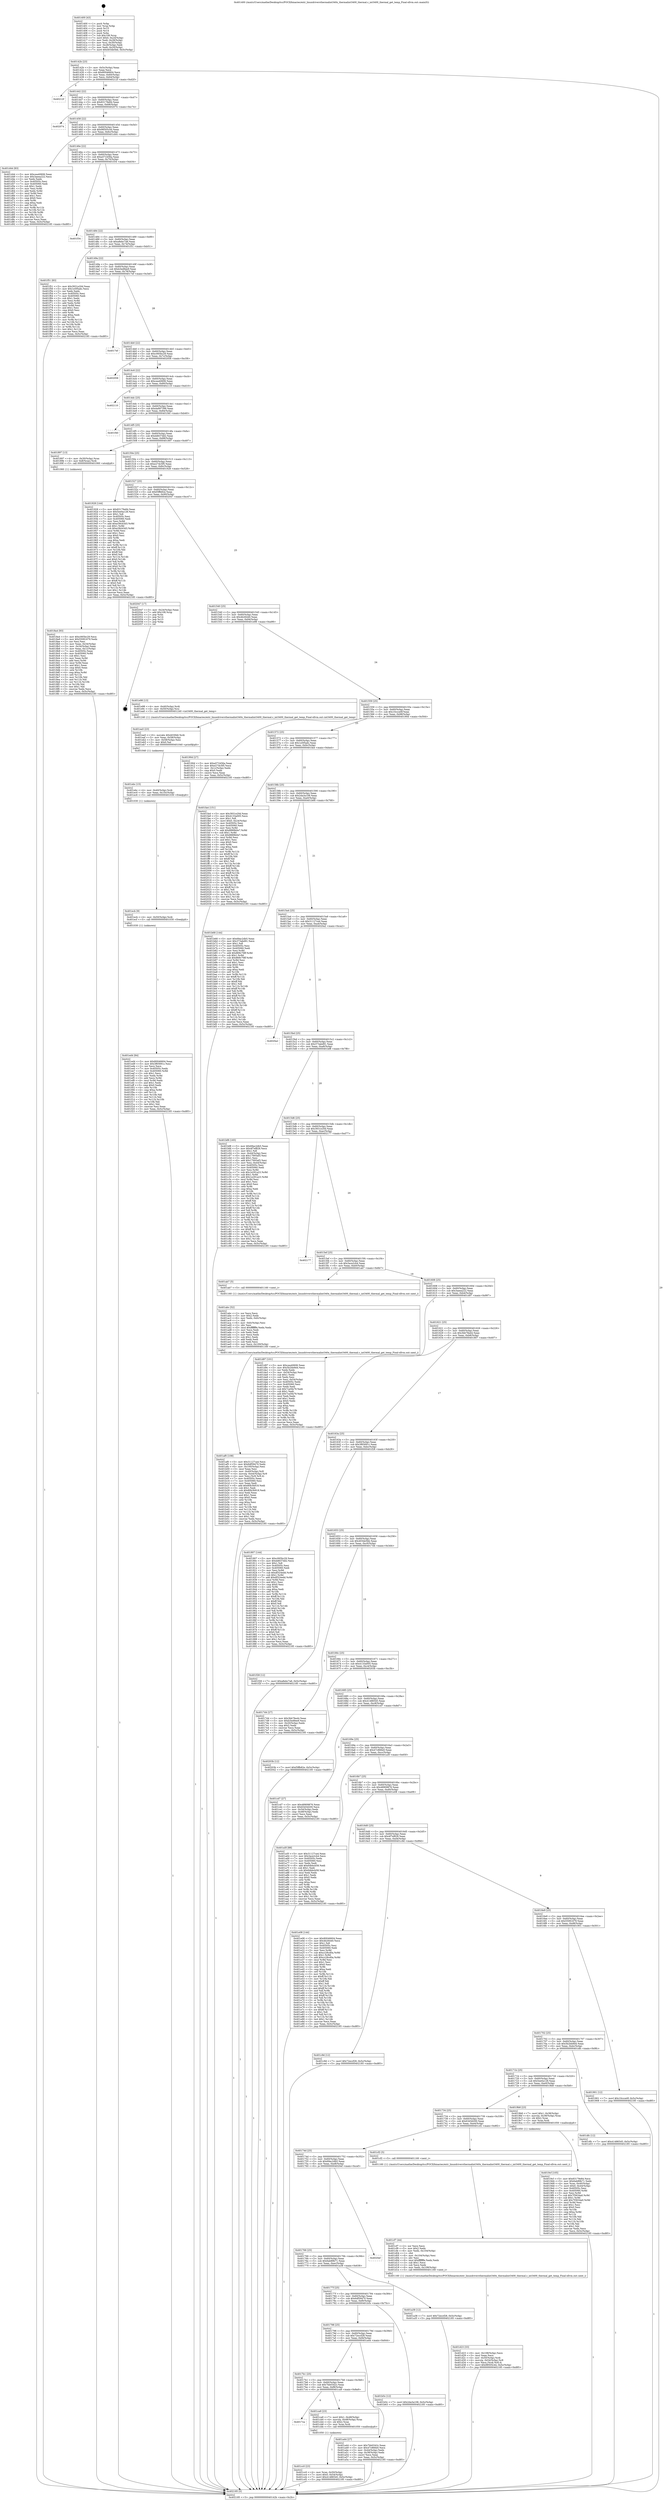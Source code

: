 digraph "0x401400" {
  label = "0x401400 (/mnt/c/Users/mathe/Desktop/tcc/POCII/binaries/extr_linuxdriversthermalint340x_thermalint3400_thermal.c_int3400_thermal_get_temp_Final-ollvm.out::main(0))"
  labelloc = "t"
  node[shape=record]

  Entry [label="",width=0.3,height=0.3,shape=circle,fillcolor=black,style=filled]
  "0x40142b" [label="{
     0x40142b [23]\l
     | [instrs]\l
     &nbsp;&nbsp;0x40142b \<+3\>: mov -0x5c(%rbp),%eax\l
     &nbsp;&nbsp;0x40142e \<+2\>: mov %eax,%ecx\l
     &nbsp;&nbsp;0x401430 \<+6\>: sub $0x80046604,%ecx\l
     &nbsp;&nbsp;0x401436 \<+3\>: mov %eax,-0x60(%rbp)\l
     &nbsp;&nbsp;0x401439 \<+3\>: mov %ecx,-0x64(%rbp)\l
     &nbsp;&nbsp;0x40143c \<+6\>: je 000000000040212f \<main+0xd2f\>\l
  }"]
  "0x40212f" [label="{
     0x40212f\l
  }", style=dashed]
  "0x401442" [label="{
     0x401442 [22]\l
     | [instrs]\l
     &nbsp;&nbsp;0x401442 \<+5\>: jmp 0000000000401447 \<main+0x47\>\l
     &nbsp;&nbsp;0x401447 \<+3\>: mov -0x60(%rbp),%eax\l
     &nbsp;&nbsp;0x40144a \<+5\>: sub $0x83179e84,%eax\l
     &nbsp;&nbsp;0x40144f \<+3\>: mov %eax,-0x68(%rbp)\l
     &nbsp;&nbsp;0x401452 \<+6\>: je 0000000000402074 \<main+0xc74\>\l
  }"]
  Exit [label="",width=0.3,height=0.3,shape=circle,fillcolor=black,style=filled,peripheries=2]
  "0x402074" [label="{
     0x402074\l
  }", style=dashed]
  "0x401458" [label="{
     0x401458 [22]\l
     | [instrs]\l
     &nbsp;&nbsp;0x401458 \<+5\>: jmp 000000000040145d \<main+0x5d\>\l
     &nbsp;&nbsp;0x40145d \<+3\>: mov -0x60(%rbp),%eax\l
     &nbsp;&nbsp;0x401460 \<+5\>: sub $0x98505c44,%eax\l
     &nbsp;&nbsp;0x401465 \<+3\>: mov %eax,-0x6c(%rbp)\l
     &nbsp;&nbsp;0x401468 \<+6\>: je 0000000000401d44 \<main+0x944\>\l
  }"]
  "0x401ed4" [label="{
     0x401ed4 [84]\l
     | [instrs]\l
     &nbsp;&nbsp;0x401ed4 \<+5\>: mov $0x80046604,%eax\l
     &nbsp;&nbsp;0x401ed9 \<+5\>: mov $0x3f65691c,%esi\l
     &nbsp;&nbsp;0x401ede \<+2\>: xor %ecx,%ecx\l
     &nbsp;&nbsp;0x401ee0 \<+7\>: mov 0x40505c,%edx\l
     &nbsp;&nbsp;0x401ee7 \<+8\>: mov 0x405060,%r8d\l
     &nbsp;&nbsp;0x401eef \<+3\>: sub $0x1,%ecx\l
     &nbsp;&nbsp;0x401ef2 \<+3\>: mov %edx,%r9d\l
     &nbsp;&nbsp;0x401ef5 \<+3\>: add %ecx,%r9d\l
     &nbsp;&nbsp;0x401ef8 \<+4\>: imul %r9d,%edx\l
     &nbsp;&nbsp;0x401efc \<+3\>: and $0x1,%edx\l
     &nbsp;&nbsp;0x401eff \<+3\>: cmp $0x0,%edx\l
     &nbsp;&nbsp;0x401f02 \<+4\>: sete %r10b\l
     &nbsp;&nbsp;0x401f06 \<+4\>: cmp $0xa,%r8d\l
     &nbsp;&nbsp;0x401f0a \<+4\>: setl %r11b\l
     &nbsp;&nbsp;0x401f0e \<+3\>: mov %r10b,%bl\l
     &nbsp;&nbsp;0x401f11 \<+3\>: and %r11b,%bl\l
     &nbsp;&nbsp;0x401f14 \<+3\>: xor %r11b,%r10b\l
     &nbsp;&nbsp;0x401f17 \<+3\>: or %r10b,%bl\l
     &nbsp;&nbsp;0x401f1a \<+3\>: test $0x1,%bl\l
     &nbsp;&nbsp;0x401f1d \<+3\>: cmovne %esi,%eax\l
     &nbsp;&nbsp;0x401f20 \<+3\>: mov %eax,-0x5c(%rbp)\l
     &nbsp;&nbsp;0x401f23 \<+5\>: jmp 0000000000402185 \<main+0xd85\>\l
  }"]
  "0x401d44" [label="{
     0x401d44 [83]\l
     | [instrs]\l
     &nbsp;&nbsp;0x401d44 \<+5\>: mov $0xcea40606,%eax\l
     &nbsp;&nbsp;0x401d49 \<+5\>: mov $0x3aeea222,%ecx\l
     &nbsp;&nbsp;0x401d4e \<+2\>: xor %edx,%edx\l
     &nbsp;&nbsp;0x401d50 \<+7\>: mov 0x40505c,%esi\l
     &nbsp;&nbsp;0x401d57 \<+7\>: mov 0x405060,%edi\l
     &nbsp;&nbsp;0x401d5e \<+3\>: sub $0x1,%edx\l
     &nbsp;&nbsp;0x401d61 \<+3\>: mov %esi,%r8d\l
     &nbsp;&nbsp;0x401d64 \<+3\>: add %edx,%r8d\l
     &nbsp;&nbsp;0x401d67 \<+4\>: imul %r8d,%esi\l
     &nbsp;&nbsp;0x401d6b \<+3\>: and $0x1,%esi\l
     &nbsp;&nbsp;0x401d6e \<+3\>: cmp $0x0,%esi\l
     &nbsp;&nbsp;0x401d71 \<+4\>: sete %r9b\l
     &nbsp;&nbsp;0x401d75 \<+3\>: cmp $0xa,%edi\l
     &nbsp;&nbsp;0x401d78 \<+4\>: setl %r10b\l
     &nbsp;&nbsp;0x401d7c \<+3\>: mov %r9b,%r11b\l
     &nbsp;&nbsp;0x401d7f \<+3\>: and %r10b,%r11b\l
     &nbsp;&nbsp;0x401d82 \<+3\>: xor %r10b,%r9b\l
     &nbsp;&nbsp;0x401d85 \<+3\>: or %r9b,%r11b\l
     &nbsp;&nbsp;0x401d88 \<+4\>: test $0x1,%r11b\l
     &nbsp;&nbsp;0x401d8c \<+3\>: cmovne %ecx,%eax\l
     &nbsp;&nbsp;0x401d8f \<+3\>: mov %eax,-0x5c(%rbp)\l
     &nbsp;&nbsp;0x401d92 \<+5\>: jmp 0000000000402185 \<main+0xd85\>\l
  }"]
  "0x40146e" [label="{
     0x40146e [22]\l
     | [instrs]\l
     &nbsp;&nbsp;0x40146e \<+5\>: jmp 0000000000401473 \<main+0x73\>\l
     &nbsp;&nbsp;0x401473 \<+3\>: mov -0x60(%rbp),%eax\l
     &nbsp;&nbsp;0x401476 \<+5\>: sub $0xa572456a,%eax\l
     &nbsp;&nbsp;0x40147b \<+3\>: mov %eax,-0x70(%rbp)\l
     &nbsp;&nbsp;0x40147e \<+6\>: je 0000000000401f34 \<main+0xb34\>\l
  }"]
  "0x401ecb" [label="{
     0x401ecb [9]\l
     | [instrs]\l
     &nbsp;&nbsp;0x401ecb \<+4\>: mov -0x50(%rbp),%rdi\l
     &nbsp;&nbsp;0x401ecf \<+5\>: call 0000000000401030 \<free@plt\>\l
     | [calls]\l
     &nbsp;&nbsp;0x401030 \{1\} (unknown)\l
  }"]
  "0x401f34" [label="{
     0x401f34\l
  }", style=dashed]
  "0x401484" [label="{
     0x401484 [22]\l
     | [instrs]\l
     &nbsp;&nbsp;0x401484 \<+5\>: jmp 0000000000401489 \<main+0x89\>\l
     &nbsp;&nbsp;0x401489 \<+3\>: mov -0x60(%rbp),%eax\l
     &nbsp;&nbsp;0x40148c \<+5\>: sub $0xa8ebc7a6,%eax\l
     &nbsp;&nbsp;0x401491 \<+3\>: mov %eax,-0x74(%rbp)\l
     &nbsp;&nbsp;0x401494 \<+6\>: je 0000000000401f51 \<main+0xb51\>\l
  }"]
  "0x401ebc" [label="{
     0x401ebc [15]\l
     | [instrs]\l
     &nbsp;&nbsp;0x401ebc \<+4\>: mov -0x40(%rbp),%rdi\l
     &nbsp;&nbsp;0x401ec0 \<+6\>: mov %eax,-0x10c(%rbp)\l
     &nbsp;&nbsp;0x401ec6 \<+5\>: call 0000000000401030 \<free@plt\>\l
     | [calls]\l
     &nbsp;&nbsp;0x401030 \{1\} (unknown)\l
  }"]
  "0x401f51" [label="{
     0x401f51 [83]\l
     | [instrs]\l
     &nbsp;&nbsp;0x401f51 \<+5\>: mov $0x3931e20d,%eax\l
     &nbsp;&nbsp;0x401f56 \<+5\>: mov $0x1e5f5adc,%ecx\l
     &nbsp;&nbsp;0x401f5b \<+2\>: xor %edx,%edx\l
     &nbsp;&nbsp;0x401f5d \<+7\>: mov 0x40505c,%esi\l
     &nbsp;&nbsp;0x401f64 \<+7\>: mov 0x405060,%edi\l
     &nbsp;&nbsp;0x401f6b \<+3\>: sub $0x1,%edx\l
     &nbsp;&nbsp;0x401f6e \<+3\>: mov %esi,%r8d\l
     &nbsp;&nbsp;0x401f71 \<+3\>: add %edx,%r8d\l
     &nbsp;&nbsp;0x401f74 \<+4\>: imul %r8d,%esi\l
     &nbsp;&nbsp;0x401f78 \<+3\>: and $0x1,%esi\l
     &nbsp;&nbsp;0x401f7b \<+3\>: cmp $0x0,%esi\l
     &nbsp;&nbsp;0x401f7e \<+4\>: sete %r9b\l
     &nbsp;&nbsp;0x401f82 \<+3\>: cmp $0xa,%edi\l
     &nbsp;&nbsp;0x401f85 \<+4\>: setl %r10b\l
     &nbsp;&nbsp;0x401f89 \<+3\>: mov %r9b,%r11b\l
     &nbsp;&nbsp;0x401f8c \<+3\>: and %r10b,%r11b\l
     &nbsp;&nbsp;0x401f8f \<+3\>: xor %r10b,%r9b\l
     &nbsp;&nbsp;0x401f92 \<+3\>: or %r9b,%r11b\l
     &nbsp;&nbsp;0x401f95 \<+4\>: test $0x1,%r11b\l
     &nbsp;&nbsp;0x401f99 \<+3\>: cmovne %ecx,%eax\l
     &nbsp;&nbsp;0x401f9c \<+3\>: mov %eax,-0x5c(%rbp)\l
     &nbsp;&nbsp;0x401f9f \<+5\>: jmp 0000000000402185 \<main+0xd85\>\l
  }"]
  "0x40149a" [label="{
     0x40149a [22]\l
     | [instrs]\l
     &nbsp;&nbsp;0x40149a \<+5\>: jmp 000000000040149f \<main+0x9f\>\l
     &nbsp;&nbsp;0x40149f \<+3\>: mov -0x60(%rbp),%eax\l
     &nbsp;&nbsp;0x4014a2 \<+5\>: sub $0xb3ed9ee9,%eax\l
     &nbsp;&nbsp;0x4014a7 \<+3\>: mov %eax,-0x78(%rbp)\l
     &nbsp;&nbsp;0x4014aa \<+6\>: je 00000000004017ef \<main+0x3ef\>\l
  }"]
  "0x401ea5" [label="{
     0x401ea5 [23]\l
     | [instrs]\l
     &nbsp;&nbsp;0x401ea5 \<+10\>: movabs $0x4030b6,%rdi\l
     &nbsp;&nbsp;0x401eaf \<+3\>: mov %eax,-0x58(%rbp)\l
     &nbsp;&nbsp;0x401eb2 \<+3\>: mov -0x58(%rbp),%esi\l
     &nbsp;&nbsp;0x401eb5 \<+2\>: mov $0x0,%al\l
     &nbsp;&nbsp;0x401eb7 \<+5\>: call 0000000000401040 \<printf@plt\>\l
     | [calls]\l
     &nbsp;&nbsp;0x401040 \{1\} (unknown)\l
  }"]
  "0x4017ef" [label="{
     0x4017ef\l
  }", style=dashed]
  "0x4014b0" [label="{
     0x4014b0 [22]\l
     | [instrs]\l
     &nbsp;&nbsp;0x4014b0 \<+5\>: jmp 00000000004014b5 \<main+0xb5\>\l
     &nbsp;&nbsp;0x4014b5 \<+3\>: mov -0x60(%rbp),%eax\l
     &nbsp;&nbsp;0x4014b8 \<+5\>: sub $0xc065bc29,%eax\l
     &nbsp;&nbsp;0x4014bd \<+3\>: mov %eax,-0x7c(%rbp)\l
     &nbsp;&nbsp;0x4014c0 \<+6\>: je 0000000000402058 \<main+0xc58\>\l
  }"]
  "0x401d23" [label="{
     0x401d23 [33]\l
     | [instrs]\l
     &nbsp;&nbsp;0x401d23 \<+6\>: mov -0x108(%rbp),%ecx\l
     &nbsp;&nbsp;0x401d29 \<+3\>: imul %eax,%ecx\l
     &nbsp;&nbsp;0x401d2c \<+4\>: mov -0x50(%rbp),%rdi\l
     &nbsp;&nbsp;0x401d30 \<+4\>: movslq -0x54(%rbp),%r8\l
     &nbsp;&nbsp;0x401d34 \<+4\>: mov %ecx,(%rdi,%r8,4)\l
     &nbsp;&nbsp;0x401d38 \<+7\>: movl $0x98505c44,-0x5c(%rbp)\l
     &nbsp;&nbsp;0x401d3f \<+5\>: jmp 0000000000402185 \<main+0xd85\>\l
  }"]
  "0x402058" [label="{
     0x402058\l
  }", style=dashed]
  "0x4014c6" [label="{
     0x4014c6 [22]\l
     | [instrs]\l
     &nbsp;&nbsp;0x4014c6 \<+5\>: jmp 00000000004014cb \<main+0xcb\>\l
     &nbsp;&nbsp;0x4014cb \<+3\>: mov -0x60(%rbp),%eax\l
     &nbsp;&nbsp;0x4014ce \<+5\>: sub $0xcea40606,%eax\l
     &nbsp;&nbsp;0x4014d3 \<+3\>: mov %eax,-0x80(%rbp)\l
     &nbsp;&nbsp;0x4014d6 \<+6\>: je 0000000000402110 \<main+0xd10\>\l
  }"]
  "0x401cf7" [label="{
     0x401cf7 [44]\l
     | [instrs]\l
     &nbsp;&nbsp;0x401cf7 \<+2\>: xor %ecx,%ecx\l
     &nbsp;&nbsp;0x401cf9 \<+5\>: mov $0x2,%edx\l
     &nbsp;&nbsp;0x401cfe \<+6\>: mov %edx,-0x104(%rbp)\l
     &nbsp;&nbsp;0x401d04 \<+1\>: cltd\l
     &nbsp;&nbsp;0x401d05 \<+6\>: mov -0x104(%rbp),%esi\l
     &nbsp;&nbsp;0x401d0b \<+2\>: idiv %esi\l
     &nbsp;&nbsp;0x401d0d \<+6\>: imul $0xfffffffe,%edx,%edx\l
     &nbsp;&nbsp;0x401d13 \<+3\>: sub $0x1,%ecx\l
     &nbsp;&nbsp;0x401d16 \<+2\>: sub %ecx,%edx\l
     &nbsp;&nbsp;0x401d18 \<+6\>: mov %edx,-0x108(%rbp)\l
     &nbsp;&nbsp;0x401d1e \<+5\>: call 0000000000401160 \<next_i\>\l
     | [calls]\l
     &nbsp;&nbsp;0x401160 \{1\} (/mnt/c/Users/mathe/Desktop/tcc/POCII/binaries/extr_linuxdriversthermalint340x_thermalint3400_thermal.c_int3400_thermal_get_temp_Final-ollvm.out::next_i)\l
  }"]
  "0x402110" [label="{
     0x402110\l
  }", style=dashed]
  "0x4014dc" [label="{
     0x4014dc [25]\l
     | [instrs]\l
     &nbsp;&nbsp;0x4014dc \<+5\>: jmp 00000000004014e1 \<main+0xe1\>\l
     &nbsp;&nbsp;0x4014e1 \<+3\>: mov -0x60(%rbp),%eax\l
     &nbsp;&nbsp;0x4014e4 \<+5\>: sub $0xda997396,%eax\l
     &nbsp;&nbsp;0x4014e9 \<+6\>: mov %eax,-0x84(%rbp)\l
     &nbsp;&nbsp;0x4014ef \<+6\>: je 0000000000401f40 \<main+0xb40\>\l
  }"]
  "0x401cc0" [label="{
     0x401cc0 [23]\l
     | [instrs]\l
     &nbsp;&nbsp;0x401cc0 \<+4\>: mov %rax,-0x50(%rbp)\l
     &nbsp;&nbsp;0x401cc4 \<+7\>: movl $0x0,-0x54(%rbp)\l
     &nbsp;&nbsp;0x401ccb \<+7\>: movl $0x41486545,-0x5c(%rbp)\l
     &nbsp;&nbsp;0x401cd2 \<+5\>: jmp 0000000000402185 \<main+0xd85\>\l
  }"]
  "0x401f40" [label="{
     0x401f40\l
  }", style=dashed]
  "0x4014f5" [label="{
     0x4014f5 [25]\l
     | [instrs]\l
     &nbsp;&nbsp;0x4014f5 \<+5\>: jmp 00000000004014fa \<main+0xfa\>\l
     &nbsp;&nbsp;0x4014fa \<+3\>: mov -0x60(%rbp),%eax\l
     &nbsp;&nbsp;0x4014fd \<+5\>: sub $0xdd637dd2,%eax\l
     &nbsp;&nbsp;0x401502 \<+6\>: mov %eax,-0x88(%rbp)\l
     &nbsp;&nbsp;0x401508 \<+6\>: je 0000000000401897 \<main+0x497\>\l
  }"]
  "0x4017ca" [label="{
     0x4017ca\l
  }", style=dashed]
  "0x401897" [label="{
     0x401897 [13]\l
     | [instrs]\l
     &nbsp;&nbsp;0x401897 \<+4\>: mov -0x30(%rbp),%rax\l
     &nbsp;&nbsp;0x40189b \<+4\>: mov 0x8(%rax),%rdi\l
     &nbsp;&nbsp;0x40189f \<+5\>: call 0000000000401060 \<atoi@plt\>\l
     | [calls]\l
     &nbsp;&nbsp;0x401060 \{1\} (unknown)\l
  }"]
  "0x40150e" [label="{
     0x40150e [25]\l
     | [instrs]\l
     &nbsp;&nbsp;0x40150e \<+5\>: jmp 0000000000401513 \<main+0x113\>\l
     &nbsp;&nbsp;0x401513 \<+3\>: mov -0x60(%rbp),%eax\l
     &nbsp;&nbsp;0x401516 \<+5\>: sub $0xe27dc5f5,%eax\l
     &nbsp;&nbsp;0x40151b \<+6\>: mov %eax,-0x8c(%rbp)\l
     &nbsp;&nbsp;0x401521 \<+6\>: je 0000000000401928 \<main+0x528\>\l
  }"]
  "0x401ca9" [label="{
     0x401ca9 [23]\l
     | [instrs]\l
     &nbsp;&nbsp;0x401ca9 \<+7\>: movl $0x1,-0x48(%rbp)\l
     &nbsp;&nbsp;0x401cb0 \<+4\>: movslq -0x48(%rbp),%rax\l
     &nbsp;&nbsp;0x401cb4 \<+4\>: shl $0x2,%rax\l
     &nbsp;&nbsp;0x401cb8 \<+3\>: mov %rax,%rdi\l
     &nbsp;&nbsp;0x401cbb \<+5\>: call 0000000000401050 \<malloc@plt\>\l
     | [calls]\l
     &nbsp;&nbsp;0x401050 \{1\} (unknown)\l
  }"]
  "0x401928" [label="{
     0x401928 [144]\l
     | [instrs]\l
     &nbsp;&nbsp;0x401928 \<+5\>: mov $0x83179e84,%eax\l
     &nbsp;&nbsp;0x40192d \<+5\>: mov $0x5ee0a128,%ecx\l
     &nbsp;&nbsp;0x401932 \<+2\>: mov $0x1,%dl\l
     &nbsp;&nbsp;0x401934 \<+7\>: mov 0x40505c,%esi\l
     &nbsp;&nbsp;0x40193b \<+7\>: mov 0x405060,%edi\l
     &nbsp;&nbsp;0x401942 \<+3\>: mov %esi,%r8d\l
     &nbsp;&nbsp;0x401945 \<+7\>: add $0xe38cb3d3,%r8d\l
     &nbsp;&nbsp;0x40194c \<+4\>: sub $0x1,%r8d\l
     &nbsp;&nbsp;0x401950 \<+7\>: sub $0xe38cb3d3,%r8d\l
     &nbsp;&nbsp;0x401957 \<+4\>: imul %r8d,%esi\l
     &nbsp;&nbsp;0x40195b \<+3\>: and $0x1,%esi\l
     &nbsp;&nbsp;0x40195e \<+3\>: cmp $0x0,%esi\l
     &nbsp;&nbsp;0x401961 \<+4\>: sete %r9b\l
     &nbsp;&nbsp;0x401965 \<+3\>: cmp $0xa,%edi\l
     &nbsp;&nbsp;0x401968 \<+4\>: setl %r10b\l
     &nbsp;&nbsp;0x40196c \<+3\>: mov %r9b,%r11b\l
     &nbsp;&nbsp;0x40196f \<+4\>: xor $0xff,%r11b\l
     &nbsp;&nbsp;0x401973 \<+3\>: mov %r10b,%bl\l
     &nbsp;&nbsp;0x401976 \<+3\>: xor $0xff,%bl\l
     &nbsp;&nbsp;0x401979 \<+3\>: xor $0x0,%dl\l
     &nbsp;&nbsp;0x40197c \<+3\>: mov %r11b,%r14b\l
     &nbsp;&nbsp;0x40197f \<+4\>: and $0x0,%r14b\l
     &nbsp;&nbsp;0x401983 \<+3\>: and %dl,%r9b\l
     &nbsp;&nbsp;0x401986 \<+3\>: mov %bl,%r15b\l
     &nbsp;&nbsp;0x401989 \<+4\>: and $0x0,%r15b\l
     &nbsp;&nbsp;0x40198d \<+3\>: and %dl,%r10b\l
     &nbsp;&nbsp;0x401990 \<+3\>: or %r9b,%r14b\l
     &nbsp;&nbsp;0x401993 \<+3\>: or %r10b,%r15b\l
     &nbsp;&nbsp;0x401996 \<+3\>: xor %r15b,%r14b\l
     &nbsp;&nbsp;0x401999 \<+3\>: or %bl,%r11b\l
     &nbsp;&nbsp;0x40199c \<+4\>: xor $0xff,%r11b\l
     &nbsp;&nbsp;0x4019a0 \<+3\>: or $0x0,%dl\l
     &nbsp;&nbsp;0x4019a3 \<+3\>: and %dl,%r11b\l
     &nbsp;&nbsp;0x4019a6 \<+3\>: or %r11b,%r14b\l
     &nbsp;&nbsp;0x4019a9 \<+4\>: test $0x1,%r14b\l
     &nbsp;&nbsp;0x4019ad \<+3\>: cmovne %ecx,%eax\l
     &nbsp;&nbsp;0x4019b0 \<+3\>: mov %eax,-0x5c(%rbp)\l
     &nbsp;&nbsp;0x4019b3 \<+5\>: jmp 0000000000402185 \<main+0xd85\>\l
  }"]
  "0x401527" [label="{
     0x401527 [25]\l
     | [instrs]\l
     &nbsp;&nbsp;0x401527 \<+5\>: jmp 000000000040152c \<main+0x12c\>\l
     &nbsp;&nbsp;0x40152c \<+3\>: mov -0x60(%rbp),%eax\l
     &nbsp;&nbsp;0x40152f \<+5\>: sub $0xf3ffb82e,%eax\l
     &nbsp;&nbsp;0x401534 \<+6\>: mov %eax,-0x90(%rbp)\l
     &nbsp;&nbsp;0x40153a \<+6\>: je 0000000000402047 \<main+0xc47\>\l
  }"]
  "0x401af0" [label="{
     0x401af0 [108]\l
     | [instrs]\l
     &nbsp;&nbsp;0x401af0 \<+5\>: mov $0x31127ca4,%ecx\l
     &nbsp;&nbsp;0x401af5 \<+5\>: mov $0x6df59470,%edx\l
     &nbsp;&nbsp;0x401afa \<+6\>: mov -0x100(%rbp),%esi\l
     &nbsp;&nbsp;0x401b00 \<+3\>: imul %eax,%esi\l
     &nbsp;&nbsp;0x401b03 \<+4\>: mov -0x40(%rbp),%r8\l
     &nbsp;&nbsp;0x401b07 \<+4\>: movslq -0x44(%rbp),%r9\l
     &nbsp;&nbsp;0x401b0b \<+4\>: mov %esi,(%r8,%r9,4)\l
     &nbsp;&nbsp;0x401b0f \<+7\>: mov 0x40505c,%eax\l
     &nbsp;&nbsp;0x401b16 \<+7\>: mov 0x405060,%esi\l
     &nbsp;&nbsp;0x401b1d \<+2\>: mov %eax,%edi\l
     &nbsp;&nbsp;0x401b1f \<+6\>: add $0x80b3b918,%edi\l
     &nbsp;&nbsp;0x401b25 \<+3\>: sub $0x1,%edi\l
     &nbsp;&nbsp;0x401b28 \<+6\>: sub $0x80b3b918,%edi\l
     &nbsp;&nbsp;0x401b2e \<+3\>: imul %edi,%eax\l
     &nbsp;&nbsp;0x401b31 \<+3\>: and $0x1,%eax\l
     &nbsp;&nbsp;0x401b34 \<+3\>: cmp $0x0,%eax\l
     &nbsp;&nbsp;0x401b37 \<+4\>: sete %r10b\l
     &nbsp;&nbsp;0x401b3b \<+3\>: cmp $0xa,%esi\l
     &nbsp;&nbsp;0x401b3e \<+4\>: setl %r11b\l
     &nbsp;&nbsp;0x401b42 \<+3\>: mov %r10b,%bl\l
     &nbsp;&nbsp;0x401b45 \<+3\>: and %r11b,%bl\l
     &nbsp;&nbsp;0x401b48 \<+3\>: xor %r11b,%r10b\l
     &nbsp;&nbsp;0x401b4b \<+3\>: or %r10b,%bl\l
     &nbsp;&nbsp;0x401b4e \<+3\>: test $0x1,%bl\l
     &nbsp;&nbsp;0x401b51 \<+3\>: cmovne %edx,%ecx\l
     &nbsp;&nbsp;0x401b54 \<+3\>: mov %ecx,-0x5c(%rbp)\l
     &nbsp;&nbsp;0x401b57 \<+5\>: jmp 0000000000402185 \<main+0xd85\>\l
  }"]
  "0x402047" [label="{
     0x402047 [17]\l
     | [instrs]\l
     &nbsp;&nbsp;0x402047 \<+3\>: mov -0x24(%rbp),%eax\l
     &nbsp;&nbsp;0x40204a \<+7\>: add $0x108,%rsp\l
     &nbsp;&nbsp;0x402051 \<+1\>: pop %rbx\l
     &nbsp;&nbsp;0x402052 \<+2\>: pop %r14\l
     &nbsp;&nbsp;0x402054 \<+2\>: pop %r15\l
     &nbsp;&nbsp;0x402056 \<+1\>: pop %rbp\l
     &nbsp;&nbsp;0x402057 \<+1\>: ret\l
  }"]
  "0x401540" [label="{
     0x401540 [25]\l
     | [instrs]\l
     &nbsp;&nbsp;0x401540 \<+5\>: jmp 0000000000401545 \<main+0x145\>\l
     &nbsp;&nbsp;0x401545 \<+3\>: mov -0x60(%rbp),%eax\l
     &nbsp;&nbsp;0x401548 \<+5\>: sub $0x4b26440,%eax\l
     &nbsp;&nbsp;0x40154d \<+6\>: mov %eax,-0x94(%rbp)\l
     &nbsp;&nbsp;0x401553 \<+6\>: je 0000000000401e98 \<main+0xa98\>\l
  }"]
  "0x401abc" [label="{
     0x401abc [52]\l
     | [instrs]\l
     &nbsp;&nbsp;0x401abc \<+2\>: xor %ecx,%ecx\l
     &nbsp;&nbsp;0x401abe \<+5\>: mov $0x2,%edx\l
     &nbsp;&nbsp;0x401ac3 \<+6\>: mov %edx,-0xfc(%rbp)\l
     &nbsp;&nbsp;0x401ac9 \<+1\>: cltd\l
     &nbsp;&nbsp;0x401aca \<+6\>: mov -0xfc(%rbp),%esi\l
     &nbsp;&nbsp;0x401ad0 \<+2\>: idiv %esi\l
     &nbsp;&nbsp;0x401ad2 \<+6\>: imul $0xfffffffe,%edx,%edx\l
     &nbsp;&nbsp;0x401ad8 \<+2\>: mov %ecx,%edi\l
     &nbsp;&nbsp;0x401ada \<+2\>: sub %edx,%edi\l
     &nbsp;&nbsp;0x401adc \<+2\>: mov %ecx,%edx\l
     &nbsp;&nbsp;0x401ade \<+3\>: sub $0x1,%edx\l
     &nbsp;&nbsp;0x401ae1 \<+2\>: add %edx,%edi\l
     &nbsp;&nbsp;0x401ae3 \<+2\>: sub %edi,%ecx\l
     &nbsp;&nbsp;0x401ae5 \<+6\>: mov %ecx,-0x100(%rbp)\l
     &nbsp;&nbsp;0x401aeb \<+5\>: call 0000000000401160 \<next_i\>\l
     | [calls]\l
     &nbsp;&nbsp;0x401160 \{1\} (/mnt/c/Users/mathe/Desktop/tcc/POCII/binaries/extr_linuxdriversthermalint340x_thermalint3400_thermal.c_int3400_thermal_get_temp_Final-ollvm.out::next_i)\l
  }"]
  "0x401e98" [label="{
     0x401e98 [13]\l
     | [instrs]\l
     &nbsp;&nbsp;0x401e98 \<+4\>: mov -0x40(%rbp),%rdi\l
     &nbsp;&nbsp;0x401e9c \<+4\>: mov -0x50(%rbp),%rsi\l
     &nbsp;&nbsp;0x401ea0 \<+5\>: call 0000000000401240 \<int3400_thermal_get_temp\>\l
     | [calls]\l
     &nbsp;&nbsp;0x401240 \{1\} (/mnt/c/Users/mathe/Desktop/tcc/POCII/binaries/extr_linuxdriversthermalint340x_thermalint3400_thermal.c_int3400_thermal_get_temp_Final-ollvm.out::int3400_thermal_get_temp)\l
  }"]
  "0x401559" [label="{
     0x401559 [25]\l
     | [instrs]\l
     &nbsp;&nbsp;0x401559 \<+5\>: jmp 000000000040155e \<main+0x15e\>\l
     &nbsp;&nbsp;0x40155e \<+3\>: mov -0x60(%rbp),%eax\l
     &nbsp;&nbsp;0x401561 \<+5\>: sub $0x10ccce0f,%eax\l
     &nbsp;&nbsp;0x401566 \<+6\>: mov %eax,-0x98(%rbp)\l
     &nbsp;&nbsp;0x40156c \<+6\>: je 000000000040190d \<main+0x50d\>\l
  }"]
  "0x4017b1" [label="{
     0x4017b1 [25]\l
     | [instrs]\l
     &nbsp;&nbsp;0x4017b1 \<+5\>: jmp 00000000004017b6 \<main+0x3b6\>\l
     &nbsp;&nbsp;0x4017b6 \<+3\>: mov -0x60(%rbp),%eax\l
     &nbsp;&nbsp;0x4017b9 \<+5\>: sub $0x7bb0342c,%eax\l
     &nbsp;&nbsp;0x4017be \<+6\>: mov %eax,-0xf8(%rbp)\l
     &nbsp;&nbsp;0x4017c4 \<+6\>: je 0000000000401ca9 \<main+0x8a9\>\l
  }"]
  "0x40190d" [label="{
     0x40190d [27]\l
     | [instrs]\l
     &nbsp;&nbsp;0x40190d \<+5\>: mov $0xa572456a,%eax\l
     &nbsp;&nbsp;0x401912 \<+5\>: mov $0xe27dc5f5,%ecx\l
     &nbsp;&nbsp;0x401917 \<+3\>: mov -0x1c(%rbp),%edx\l
     &nbsp;&nbsp;0x40191a \<+3\>: cmp $0x0,%edx\l
     &nbsp;&nbsp;0x40191d \<+3\>: cmove %ecx,%eax\l
     &nbsp;&nbsp;0x401920 \<+3\>: mov %eax,-0x5c(%rbp)\l
     &nbsp;&nbsp;0x401923 \<+5\>: jmp 0000000000402185 \<main+0xd85\>\l
  }"]
  "0x401572" [label="{
     0x401572 [25]\l
     | [instrs]\l
     &nbsp;&nbsp;0x401572 \<+5\>: jmp 0000000000401577 \<main+0x177\>\l
     &nbsp;&nbsp;0x401577 \<+3\>: mov -0x60(%rbp),%eax\l
     &nbsp;&nbsp;0x40157a \<+5\>: sub $0x1e5f5adc,%eax\l
     &nbsp;&nbsp;0x40157f \<+6\>: mov %eax,-0x9c(%rbp)\l
     &nbsp;&nbsp;0x401585 \<+6\>: je 0000000000401fa4 \<main+0xba4\>\l
  }"]
  "0x401a44" [label="{
     0x401a44 [27]\l
     | [instrs]\l
     &nbsp;&nbsp;0x401a44 \<+5\>: mov $0x7bb0342c,%eax\l
     &nbsp;&nbsp;0x401a49 \<+5\>: mov $0x47c866e0,%ecx\l
     &nbsp;&nbsp;0x401a4e \<+3\>: mov -0x44(%rbp),%edx\l
     &nbsp;&nbsp;0x401a51 \<+3\>: cmp -0x38(%rbp),%edx\l
     &nbsp;&nbsp;0x401a54 \<+3\>: cmovl %ecx,%eax\l
     &nbsp;&nbsp;0x401a57 \<+3\>: mov %eax,-0x5c(%rbp)\l
     &nbsp;&nbsp;0x401a5a \<+5\>: jmp 0000000000402185 \<main+0xd85\>\l
  }"]
  "0x401fa4" [label="{
     0x401fa4 [151]\l
     | [instrs]\l
     &nbsp;&nbsp;0x401fa4 \<+5\>: mov $0x3931e20d,%eax\l
     &nbsp;&nbsp;0x401fa9 \<+5\>: mov $0x4133a005,%ecx\l
     &nbsp;&nbsp;0x401fae \<+2\>: mov $0x1,%dl\l
     &nbsp;&nbsp;0x401fb0 \<+7\>: movl $0x0,-0x24(%rbp)\l
     &nbsp;&nbsp;0x401fb7 \<+7\>: mov 0x40505c,%esi\l
     &nbsp;&nbsp;0x401fbe \<+7\>: mov 0x405060,%edi\l
     &nbsp;&nbsp;0x401fc5 \<+3\>: mov %esi,%r8d\l
     &nbsp;&nbsp;0x401fc8 \<+7\>: add $0x8889b0e7,%r8d\l
     &nbsp;&nbsp;0x401fcf \<+4\>: sub $0x1,%r8d\l
     &nbsp;&nbsp;0x401fd3 \<+7\>: sub $0x8889b0e7,%r8d\l
     &nbsp;&nbsp;0x401fda \<+4\>: imul %r8d,%esi\l
     &nbsp;&nbsp;0x401fde \<+3\>: and $0x1,%esi\l
     &nbsp;&nbsp;0x401fe1 \<+3\>: cmp $0x0,%esi\l
     &nbsp;&nbsp;0x401fe4 \<+4\>: sete %r9b\l
     &nbsp;&nbsp;0x401fe8 \<+3\>: cmp $0xa,%edi\l
     &nbsp;&nbsp;0x401feb \<+4\>: setl %r10b\l
     &nbsp;&nbsp;0x401fef \<+3\>: mov %r9b,%r11b\l
     &nbsp;&nbsp;0x401ff2 \<+4\>: xor $0xff,%r11b\l
     &nbsp;&nbsp;0x401ff6 \<+3\>: mov %r10b,%bl\l
     &nbsp;&nbsp;0x401ff9 \<+3\>: xor $0xff,%bl\l
     &nbsp;&nbsp;0x401ffc \<+3\>: xor $0x1,%dl\l
     &nbsp;&nbsp;0x401fff \<+3\>: mov %r11b,%r14b\l
     &nbsp;&nbsp;0x402002 \<+4\>: and $0xff,%r14b\l
     &nbsp;&nbsp;0x402006 \<+3\>: and %dl,%r9b\l
     &nbsp;&nbsp;0x402009 \<+3\>: mov %bl,%r15b\l
     &nbsp;&nbsp;0x40200c \<+4\>: and $0xff,%r15b\l
     &nbsp;&nbsp;0x402010 \<+3\>: and %dl,%r10b\l
     &nbsp;&nbsp;0x402013 \<+3\>: or %r9b,%r14b\l
     &nbsp;&nbsp;0x402016 \<+3\>: or %r10b,%r15b\l
     &nbsp;&nbsp;0x402019 \<+3\>: xor %r15b,%r14b\l
     &nbsp;&nbsp;0x40201c \<+3\>: or %bl,%r11b\l
     &nbsp;&nbsp;0x40201f \<+4\>: xor $0xff,%r11b\l
     &nbsp;&nbsp;0x402023 \<+3\>: or $0x1,%dl\l
     &nbsp;&nbsp;0x402026 \<+3\>: and %dl,%r11b\l
     &nbsp;&nbsp;0x402029 \<+3\>: or %r11b,%r14b\l
     &nbsp;&nbsp;0x40202c \<+4\>: test $0x1,%r14b\l
     &nbsp;&nbsp;0x402030 \<+3\>: cmovne %ecx,%eax\l
     &nbsp;&nbsp;0x402033 \<+3\>: mov %eax,-0x5c(%rbp)\l
     &nbsp;&nbsp;0x402036 \<+5\>: jmp 0000000000402185 \<main+0xd85\>\l
  }"]
  "0x40158b" [label="{
     0x40158b [25]\l
     | [instrs]\l
     &nbsp;&nbsp;0x40158b \<+5\>: jmp 0000000000401590 \<main+0x190\>\l
     &nbsp;&nbsp;0x401590 \<+3\>: mov -0x60(%rbp),%eax\l
     &nbsp;&nbsp;0x401593 \<+5\>: sub $0x2da3a108,%eax\l
     &nbsp;&nbsp;0x401598 \<+6\>: mov %eax,-0xa0(%rbp)\l
     &nbsp;&nbsp;0x40159e \<+6\>: je 0000000000401b68 \<main+0x768\>\l
  }"]
  "0x401798" [label="{
     0x401798 [25]\l
     | [instrs]\l
     &nbsp;&nbsp;0x401798 \<+5\>: jmp 000000000040179d \<main+0x39d\>\l
     &nbsp;&nbsp;0x40179d \<+3\>: mov -0x60(%rbp),%eax\l
     &nbsp;&nbsp;0x4017a0 \<+5\>: sub $0x72eccf28,%eax\l
     &nbsp;&nbsp;0x4017a5 \<+6\>: mov %eax,-0xf4(%rbp)\l
     &nbsp;&nbsp;0x4017ab \<+6\>: je 0000000000401a44 \<main+0x644\>\l
  }"]
  "0x401b68" [label="{
     0x401b68 [144]\l
     | [instrs]\l
     &nbsp;&nbsp;0x401b68 \<+5\>: mov $0x69ac2db5,%eax\l
     &nbsp;&nbsp;0x401b6d \<+5\>: mov $0x373abd91,%ecx\l
     &nbsp;&nbsp;0x401b72 \<+2\>: mov $0x1,%dl\l
     &nbsp;&nbsp;0x401b74 \<+7\>: mov 0x40505c,%esi\l
     &nbsp;&nbsp;0x401b7b \<+7\>: mov 0x405060,%edi\l
     &nbsp;&nbsp;0x401b82 \<+3\>: mov %esi,%r8d\l
     &nbsp;&nbsp;0x401b85 \<+7\>: add $0x869c76ff,%r8d\l
     &nbsp;&nbsp;0x401b8c \<+4\>: sub $0x1,%r8d\l
     &nbsp;&nbsp;0x401b90 \<+7\>: sub $0x869c76ff,%r8d\l
     &nbsp;&nbsp;0x401b97 \<+4\>: imul %r8d,%esi\l
     &nbsp;&nbsp;0x401b9b \<+3\>: and $0x1,%esi\l
     &nbsp;&nbsp;0x401b9e \<+3\>: cmp $0x0,%esi\l
     &nbsp;&nbsp;0x401ba1 \<+4\>: sete %r9b\l
     &nbsp;&nbsp;0x401ba5 \<+3\>: cmp $0xa,%edi\l
     &nbsp;&nbsp;0x401ba8 \<+4\>: setl %r10b\l
     &nbsp;&nbsp;0x401bac \<+3\>: mov %r9b,%r11b\l
     &nbsp;&nbsp;0x401baf \<+4\>: xor $0xff,%r11b\l
     &nbsp;&nbsp;0x401bb3 \<+3\>: mov %r10b,%bl\l
     &nbsp;&nbsp;0x401bb6 \<+3\>: xor $0xff,%bl\l
     &nbsp;&nbsp;0x401bb9 \<+3\>: xor $0x1,%dl\l
     &nbsp;&nbsp;0x401bbc \<+3\>: mov %r11b,%r14b\l
     &nbsp;&nbsp;0x401bbf \<+4\>: and $0xff,%r14b\l
     &nbsp;&nbsp;0x401bc3 \<+3\>: and %dl,%r9b\l
     &nbsp;&nbsp;0x401bc6 \<+3\>: mov %bl,%r15b\l
     &nbsp;&nbsp;0x401bc9 \<+4\>: and $0xff,%r15b\l
     &nbsp;&nbsp;0x401bcd \<+3\>: and %dl,%r10b\l
     &nbsp;&nbsp;0x401bd0 \<+3\>: or %r9b,%r14b\l
     &nbsp;&nbsp;0x401bd3 \<+3\>: or %r10b,%r15b\l
     &nbsp;&nbsp;0x401bd6 \<+3\>: xor %r15b,%r14b\l
     &nbsp;&nbsp;0x401bd9 \<+3\>: or %bl,%r11b\l
     &nbsp;&nbsp;0x401bdc \<+4\>: xor $0xff,%r11b\l
     &nbsp;&nbsp;0x401be0 \<+3\>: or $0x1,%dl\l
     &nbsp;&nbsp;0x401be3 \<+3\>: and %dl,%r11b\l
     &nbsp;&nbsp;0x401be6 \<+3\>: or %r11b,%r14b\l
     &nbsp;&nbsp;0x401be9 \<+4\>: test $0x1,%r14b\l
     &nbsp;&nbsp;0x401bed \<+3\>: cmovne %ecx,%eax\l
     &nbsp;&nbsp;0x401bf0 \<+3\>: mov %eax,-0x5c(%rbp)\l
     &nbsp;&nbsp;0x401bf3 \<+5\>: jmp 0000000000402185 \<main+0xd85\>\l
  }"]
  "0x4015a4" [label="{
     0x4015a4 [25]\l
     | [instrs]\l
     &nbsp;&nbsp;0x4015a4 \<+5\>: jmp 00000000004015a9 \<main+0x1a9\>\l
     &nbsp;&nbsp;0x4015a9 \<+3\>: mov -0x60(%rbp),%eax\l
     &nbsp;&nbsp;0x4015ac \<+5\>: sub $0x31127ca4,%eax\l
     &nbsp;&nbsp;0x4015b1 \<+6\>: mov %eax,-0xa4(%rbp)\l
     &nbsp;&nbsp;0x4015b7 \<+6\>: je 00000000004020a2 \<main+0xca2\>\l
  }"]
  "0x401b5c" [label="{
     0x401b5c [12]\l
     | [instrs]\l
     &nbsp;&nbsp;0x401b5c \<+7\>: movl $0x2da3a108,-0x5c(%rbp)\l
     &nbsp;&nbsp;0x401b63 \<+5\>: jmp 0000000000402185 \<main+0xd85\>\l
  }"]
  "0x4020a2" [label="{
     0x4020a2\l
  }", style=dashed]
  "0x4015bd" [label="{
     0x4015bd [25]\l
     | [instrs]\l
     &nbsp;&nbsp;0x4015bd \<+5\>: jmp 00000000004015c2 \<main+0x1c2\>\l
     &nbsp;&nbsp;0x4015c2 \<+3\>: mov -0x60(%rbp),%eax\l
     &nbsp;&nbsp;0x4015c5 \<+5\>: sub $0x373abd91,%eax\l
     &nbsp;&nbsp;0x4015ca \<+6\>: mov %eax,-0xa8(%rbp)\l
     &nbsp;&nbsp;0x4015d0 \<+6\>: je 0000000000401bf8 \<main+0x7f8\>\l
  }"]
  "0x40177f" [label="{
     0x40177f [25]\l
     | [instrs]\l
     &nbsp;&nbsp;0x40177f \<+5\>: jmp 0000000000401784 \<main+0x384\>\l
     &nbsp;&nbsp;0x401784 \<+3\>: mov -0x60(%rbp),%eax\l
     &nbsp;&nbsp;0x401787 \<+5\>: sub $0x6df59470,%eax\l
     &nbsp;&nbsp;0x40178c \<+6\>: mov %eax,-0xf0(%rbp)\l
     &nbsp;&nbsp;0x401792 \<+6\>: je 0000000000401b5c \<main+0x75c\>\l
  }"]
  "0x401bf8" [label="{
     0x401bf8 [165]\l
     | [instrs]\l
     &nbsp;&nbsp;0x401bf8 \<+5\>: mov $0x69ac2db5,%eax\l
     &nbsp;&nbsp;0x401bfd \<+5\>: mov $0x4f7ef828,%ecx\l
     &nbsp;&nbsp;0x401c02 \<+2\>: mov $0x1,%dl\l
     &nbsp;&nbsp;0x401c04 \<+3\>: mov -0x44(%rbp),%esi\l
     &nbsp;&nbsp;0x401c07 \<+6\>: sub $0x17693af3,%esi\l
     &nbsp;&nbsp;0x401c0d \<+3\>: add $0x1,%esi\l
     &nbsp;&nbsp;0x401c10 \<+6\>: add $0x17693af3,%esi\l
     &nbsp;&nbsp;0x401c16 \<+3\>: mov %esi,-0x44(%rbp)\l
     &nbsp;&nbsp;0x401c19 \<+7\>: mov 0x40505c,%esi\l
     &nbsp;&nbsp;0x401c20 \<+7\>: mov 0x405060,%edi\l
     &nbsp;&nbsp;0x401c27 \<+3\>: mov %esi,%r8d\l
     &nbsp;&nbsp;0x401c2a \<+7\>: sub $0x1e291a23,%r8d\l
     &nbsp;&nbsp;0x401c31 \<+4\>: sub $0x1,%r8d\l
     &nbsp;&nbsp;0x401c35 \<+7\>: add $0x1e291a23,%r8d\l
     &nbsp;&nbsp;0x401c3c \<+4\>: imul %r8d,%esi\l
     &nbsp;&nbsp;0x401c40 \<+3\>: and $0x1,%esi\l
     &nbsp;&nbsp;0x401c43 \<+3\>: cmp $0x0,%esi\l
     &nbsp;&nbsp;0x401c46 \<+4\>: sete %r9b\l
     &nbsp;&nbsp;0x401c4a \<+3\>: cmp $0xa,%edi\l
     &nbsp;&nbsp;0x401c4d \<+4\>: setl %r10b\l
     &nbsp;&nbsp;0x401c51 \<+3\>: mov %r9b,%r11b\l
     &nbsp;&nbsp;0x401c54 \<+4\>: xor $0xff,%r11b\l
     &nbsp;&nbsp;0x401c58 \<+3\>: mov %r10b,%bl\l
     &nbsp;&nbsp;0x401c5b \<+3\>: xor $0xff,%bl\l
     &nbsp;&nbsp;0x401c5e \<+3\>: xor $0x1,%dl\l
     &nbsp;&nbsp;0x401c61 \<+3\>: mov %r11b,%r14b\l
     &nbsp;&nbsp;0x401c64 \<+4\>: and $0xff,%r14b\l
     &nbsp;&nbsp;0x401c68 \<+3\>: and %dl,%r9b\l
     &nbsp;&nbsp;0x401c6b \<+3\>: mov %bl,%r15b\l
     &nbsp;&nbsp;0x401c6e \<+4\>: and $0xff,%r15b\l
     &nbsp;&nbsp;0x401c72 \<+3\>: and %dl,%r10b\l
     &nbsp;&nbsp;0x401c75 \<+3\>: or %r9b,%r14b\l
     &nbsp;&nbsp;0x401c78 \<+3\>: or %r10b,%r15b\l
     &nbsp;&nbsp;0x401c7b \<+3\>: xor %r15b,%r14b\l
     &nbsp;&nbsp;0x401c7e \<+3\>: or %bl,%r11b\l
     &nbsp;&nbsp;0x401c81 \<+4\>: xor $0xff,%r11b\l
     &nbsp;&nbsp;0x401c85 \<+3\>: or $0x1,%dl\l
     &nbsp;&nbsp;0x401c88 \<+3\>: and %dl,%r11b\l
     &nbsp;&nbsp;0x401c8b \<+3\>: or %r11b,%r14b\l
     &nbsp;&nbsp;0x401c8e \<+4\>: test $0x1,%r14b\l
     &nbsp;&nbsp;0x401c92 \<+3\>: cmovne %ecx,%eax\l
     &nbsp;&nbsp;0x401c95 \<+3\>: mov %eax,-0x5c(%rbp)\l
     &nbsp;&nbsp;0x401c98 \<+5\>: jmp 0000000000402185 \<main+0xd85\>\l
  }"]
  "0x4015d6" [label="{
     0x4015d6 [25]\l
     | [instrs]\l
     &nbsp;&nbsp;0x4015d6 \<+5\>: jmp 00000000004015db \<main+0x1db\>\l
     &nbsp;&nbsp;0x4015db \<+3\>: mov -0x60(%rbp),%eax\l
     &nbsp;&nbsp;0x4015de \<+5\>: sub $0x3931e20d,%eax\l
     &nbsp;&nbsp;0x4015e3 \<+6\>: mov %eax,-0xac(%rbp)\l
     &nbsp;&nbsp;0x4015e9 \<+6\>: je 0000000000402177 \<main+0xd77\>\l
  }"]
  "0x401a38" [label="{
     0x401a38 [12]\l
     | [instrs]\l
     &nbsp;&nbsp;0x401a38 \<+7\>: movl $0x72eccf28,-0x5c(%rbp)\l
     &nbsp;&nbsp;0x401a3f \<+5\>: jmp 0000000000402185 \<main+0xd85\>\l
  }"]
  "0x402177" [label="{
     0x402177\l
  }", style=dashed]
  "0x4015ef" [label="{
     0x4015ef [25]\l
     | [instrs]\l
     &nbsp;&nbsp;0x4015ef \<+5\>: jmp 00000000004015f4 \<main+0x1f4\>\l
     &nbsp;&nbsp;0x4015f4 \<+3\>: mov -0x60(%rbp),%eax\l
     &nbsp;&nbsp;0x4015f7 \<+5\>: sub $0x3ace2cb4,%eax\l
     &nbsp;&nbsp;0x4015fc \<+6\>: mov %eax,-0xb0(%rbp)\l
     &nbsp;&nbsp;0x401602 \<+6\>: je 0000000000401ab7 \<main+0x6b7\>\l
  }"]
  "0x401766" [label="{
     0x401766 [25]\l
     | [instrs]\l
     &nbsp;&nbsp;0x401766 \<+5\>: jmp 000000000040176b \<main+0x36b\>\l
     &nbsp;&nbsp;0x40176b \<+3\>: mov -0x60(%rbp),%eax\l
     &nbsp;&nbsp;0x40176e \<+5\>: sub $0x6ab89b71,%eax\l
     &nbsp;&nbsp;0x401773 \<+6\>: mov %eax,-0xec(%rbp)\l
     &nbsp;&nbsp;0x401779 \<+6\>: je 0000000000401a38 \<main+0x638\>\l
  }"]
  "0x401ab7" [label="{
     0x401ab7 [5]\l
     | [instrs]\l
     &nbsp;&nbsp;0x401ab7 \<+5\>: call 0000000000401160 \<next_i\>\l
     | [calls]\l
     &nbsp;&nbsp;0x401160 \{1\} (/mnt/c/Users/mathe/Desktop/tcc/POCII/binaries/extr_linuxdriversthermalint340x_thermalint3400_thermal.c_int3400_thermal_get_temp_Final-ollvm.out::next_i)\l
  }"]
  "0x401608" [label="{
     0x401608 [25]\l
     | [instrs]\l
     &nbsp;&nbsp;0x401608 \<+5\>: jmp 000000000040160d \<main+0x20d\>\l
     &nbsp;&nbsp;0x40160d \<+3\>: mov -0x60(%rbp),%eax\l
     &nbsp;&nbsp;0x401610 \<+5\>: sub $0x3aeea222,%eax\l
     &nbsp;&nbsp;0x401615 \<+6\>: mov %eax,-0xb4(%rbp)\l
     &nbsp;&nbsp;0x40161b \<+6\>: je 0000000000401d97 \<main+0x997\>\l
  }"]
  "0x4020ef" [label="{
     0x4020ef\l
  }", style=dashed]
  "0x401d97" [label="{
     0x401d97 [101]\l
     | [instrs]\l
     &nbsp;&nbsp;0x401d97 \<+5\>: mov $0xcea40606,%eax\l
     &nbsp;&nbsp;0x401d9c \<+5\>: mov $0x5b2bb9d4,%ecx\l
     &nbsp;&nbsp;0x401da1 \<+2\>: xor %edx,%edx\l
     &nbsp;&nbsp;0x401da3 \<+3\>: mov -0x54(%rbp),%esi\l
     &nbsp;&nbsp;0x401da6 \<+3\>: sub $0x1,%edx\l
     &nbsp;&nbsp;0x401da9 \<+2\>: sub %edx,%esi\l
     &nbsp;&nbsp;0x401dab \<+3\>: mov %esi,-0x54(%rbp)\l
     &nbsp;&nbsp;0x401dae \<+7\>: mov 0x40505c,%edx\l
     &nbsp;&nbsp;0x401db5 \<+7\>: mov 0x405060,%esi\l
     &nbsp;&nbsp;0x401dbc \<+2\>: mov %edx,%edi\l
     &nbsp;&nbsp;0x401dbe \<+6\>: sub $0x7ca5fa79,%edi\l
     &nbsp;&nbsp;0x401dc4 \<+3\>: sub $0x1,%edi\l
     &nbsp;&nbsp;0x401dc7 \<+6\>: add $0x7ca5fa79,%edi\l
     &nbsp;&nbsp;0x401dcd \<+3\>: imul %edi,%edx\l
     &nbsp;&nbsp;0x401dd0 \<+3\>: and $0x1,%edx\l
     &nbsp;&nbsp;0x401dd3 \<+3\>: cmp $0x0,%edx\l
     &nbsp;&nbsp;0x401dd6 \<+4\>: sete %r8b\l
     &nbsp;&nbsp;0x401dda \<+3\>: cmp $0xa,%esi\l
     &nbsp;&nbsp;0x401ddd \<+4\>: setl %r9b\l
     &nbsp;&nbsp;0x401de1 \<+3\>: mov %r8b,%r10b\l
     &nbsp;&nbsp;0x401de4 \<+3\>: and %r9b,%r10b\l
     &nbsp;&nbsp;0x401de7 \<+3\>: xor %r9b,%r8b\l
     &nbsp;&nbsp;0x401dea \<+3\>: or %r8b,%r10b\l
     &nbsp;&nbsp;0x401ded \<+4\>: test $0x1,%r10b\l
     &nbsp;&nbsp;0x401df1 \<+3\>: cmovne %ecx,%eax\l
     &nbsp;&nbsp;0x401df4 \<+3\>: mov %eax,-0x5c(%rbp)\l
     &nbsp;&nbsp;0x401df7 \<+5\>: jmp 0000000000402185 \<main+0xd85\>\l
  }"]
  "0x401621" [label="{
     0x401621 [25]\l
     | [instrs]\l
     &nbsp;&nbsp;0x401621 \<+5\>: jmp 0000000000401626 \<main+0x226\>\l
     &nbsp;&nbsp;0x401626 \<+3\>: mov -0x60(%rbp),%eax\l
     &nbsp;&nbsp;0x401629 \<+5\>: sub $0x3bb78a44,%eax\l
     &nbsp;&nbsp;0x40162e \<+6\>: mov %eax,-0xb8(%rbp)\l
     &nbsp;&nbsp;0x401634 \<+6\>: je 0000000000401807 \<main+0x407\>\l
  }"]
  "0x40174d" [label="{
     0x40174d [25]\l
     | [instrs]\l
     &nbsp;&nbsp;0x40174d \<+5\>: jmp 0000000000401752 \<main+0x352\>\l
     &nbsp;&nbsp;0x401752 \<+3\>: mov -0x60(%rbp),%eax\l
     &nbsp;&nbsp;0x401755 \<+5\>: sub $0x69ac2db5,%eax\l
     &nbsp;&nbsp;0x40175a \<+6\>: mov %eax,-0xe8(%rbp)\l
     &nbsp;&nbsp;0x401760 \<+6\>: je 00000000004020ef \<main+0xcef\>\l
  }"]
  "0x401807" [label="{
     0x401807 [144]\l
     | [instrs]\l
     &nbsp;&nbsp;0x401807 \<+5\>: mov $0xc065bc29,%eax\l
     &nbsp;&nbsp;0x40180c \<+5\>: mov $0xdd637dd2,%ecx\l
     &nbsp;&nbsp;0x401811 \<+2\>: mov $0x1,%dl\l
     &nbsp;&nbsp;0x401813 \<+7\>: mov 0x40505c,%esi\l
     &nbsp;&nbsp;0x40181a \<+7\>: mov 0x405060,%edi\l
     &nbsp;&nbsp;0x401821 \<+3\>: mov %esi,%r8d\l
     &nbsp;&nbsp;0x401824 \<+7\>: sub $0xdf324edd,%r8d\l
     &nbsp;&nbsp;0x40182b \<+4\>: sub $0x1,%r8d\l
     &nbsp;&nbsp;0x40182f \<+7\>: add $0xdf324edd,%r8d\l
     &nbsp;&nbsp;0x401836 \<+4\>: imul %r8d,%esi\l
     &nbsp;&nbsp;0x40183a \<+3\>: and $0x1,%esi\l
     &nbsp;&nbsp;0x40183d \<+3\>: cmp $0x0,%esi\l
     &nbsp;&nbsp;0x401840 \<+4\>: sete %r9b\l
     &nbsp;&nbsp;0x401844 \<+3\>: cmp $0xa,%edi\l
     &nbsp;&nbsp;0x401847 \<+4\>: setl %r10b\l
     &nbsp;&nbsp;0x40184b \<+3\>: mov %r9b,%r11b\l
     &nbsp;&nbsp;0x40184e \<+4\>: xor $0xff,%r11b\l
     &nbsp;&nbsp;0x401852 \<+3\>: mov %r10b,%bl\l
     &nbsp;&nbsp;0x401855 \<+3\>: xor $0xff,%bl\l
     &nbsp;&nbsp;0x401858 \<+3\>: xor $0x0,%dl\l
     &nbsp;&nbsp;0x40185b \<+3\>: mov %r11b,%r14b\l
     &nbsp;&nbsp;0x40185e \<+4\>: and $0x0,%r14b\l
     &nbsp;&nbsp;0x401862 \<+3\>: and %dl,%r9b\l
     &nbsp;&nbsp;0x401865 \<+3\>: mov %bl,%r15b\l
     &nbsp;&nbsp;0x401868 \<+4\>: and $0x0,%r15b\l
     &nbsp;&nbsp;0x40186c \<+3\>: and %dl,%r10b\l
     &nbsp;&nbsp;0x40186f \<+3\>: or %r9b,%r14b\l
     &nbsp;&nbsp;0x401872 \<+3\>: or %r10b,%r15b\l
     &nbsp;&nbsp;0x401875 \<+3\>: xor %r15b,%r14b\l
     &nbsp;&nbsp;0x401878 \<+3\>: or %bl,%r11b\l
     &nbsp;&nbsp;0x40187b \<+4\>: xor $0xff,%r11b\l
     &nbsp;&nbsp;0x40187f \<+3\>: or $0x0,%dl\l
     &nbsp;&nbsp;0x401882 \<+3\>: and %dl,%r11b\l
     &nbsp;&nbsp;0x401885 \<+3\>: or %r11b,%r14b\l
     &nbsp;&nbsp;0x401888 \<+4\>: test $0x1,%r14b\l
     &nbsp;&nbsp;0x40188c \<+3\>: cmovne %ecx,%eax\l
     &nbsp;&nbsp;0x40188f \<+3\>: mov %eax,-0x5c(%rbp)\l
     &nbsp;&nbsp;0x401892 \<+5\>: jmp 0000000000402185 \<main+0xd85\>\l
  }"]
  "0x40163a" [label="{
     0x40163a [25]\l
     | [instrs]\l
     &nbsp;&nbsp;0x40163a \<+5\>: jmp 000000000040163f \<main+0x23f\>\l
     &nbsp;&nbsp;0x40163f \<+3\>: mov -0x60(%rbp),%eax\l
     &nbsp;&nbsp;0x401642 \<+5\>: sub $0x3f65691c,%eax\l
     &nbsp;&nbsp;0x401647 \<+6\>: mov %eax,-0xbc(%rbp)\l
     &nbsp;&nbsp;0x40164d \<+6\>: je 0000000000401f28 \<main+0xb28\>\l
  }"]
  "0x401cf2" [label="{
     0x401cf2 [5]\l
     | [instrs]\l
     &nbsp;&nbsp;0x401cf2 \<+5\>: call 0000000000401160 \<next_i\>\l
     | [calls]\l
     &nbsp;&nbsp;0x401160 \{1\} (/mnt/c/Users/mathe/Desktop/tcc/POCII/binaries/extr_linuxdriversthermalint340x_thermalint3400_thermal.c_int3400_thermal_get_temp_Final-ollvm.out::next_i)\l
  }"]
  "0x401f28" [label="{
     0x401f28 [12]\l
     | [instrs]\l
     &nbsp;&nbsp;0x401f28 \<+7\>: movl $0xa8ebc7a6,-0x5c(%rbp)\l
     &nbsp;&nbsp;0x401f2f \<+5\>: jmp 0000000000402185 \<main+0xd85\>\l
  }"]
  "0x401653" [label="{
     0x401653 [25]\l
     | [instrs]\l
     &nbsp;&nbsp;0x401653 \<+5\>: jmp 0000000000401658 \<main+0x258\>\l
     &nbsp;&nbsp;0x401658 \<+3\>: mov -0x60(%rbp),%eax\l
     &nbsp;&nbsp;0x40165b \<+5\>: sub $0x403de5bb,%eax\l
     &nbsp;&nbsp;0x401660 \<+6\>: mov %eax,-0xc0(%rbp)\l
     &nbsp;&nbsp;0x401666 \<+6\>: je 00000000004017d4 \<main+0x3d4\>\l
  }"]
  "0x4019cf" [label="{
     0x4019cf [105]\l
     | [instrs]\l
     &nbsp;&nbsp;0x4019cf \<+5\>: mov $0x83179e84,%ecx\l
     &nbsp;&nbsp;0x4019d4 \<+5\>: mov $0x6ab89b71,%edx\l
     &nbsp;&nbsp;0x4019d9 \<+4\>: mov %rax,-0x40(%rbp)\l
     &nbsp;&nbsp;0x4019dd \<+7\>: movl $0x0,-0x44(%rbp)\l
     &nbsp;&nbsp;0x4019e4 \<+7\>: mov 0x40505c,%esi\l
     &nbsp;&nbsp;0x4019eb \<+8\>: mov 0x405060,%r8d\l
     &nbsp;&nbsp;0x4019f3 \<+3\>: mov %esi,%r9d\l
     &nbsp;&nbsp;0x4019f6 \<+7\>: sub $0x7f3634a0,%r9d\l
     &nbsp;&nbsp;0x4019fd \<+4\>: sub $0x1,%r9d\l
     &nbsp;&nbsp;0x401a01 \<+7\>: add $0x7f3634a0,%r9d\l
     &nbsp;&nbsp;0x401a08 \<+4\>: imul %r9d,%esi\l
     &nbsp;&nbsp;0x401a0c \<+3\>: and $0x1,%esi\l
     &nbsp;&nbsp;0x401a0f \<+3\>: cmp $0x0,%esi\l
     &nbsp;&nbsp;0x401a12 \<+4\>: sete %r10b\l
     &nbsp;&nbsp;0x401a16 \<+4\>: cmp $0xa,%r8d\l
     &nbsp;&nbsp;0x401a1a \<+4\>: setl %r11b\l
     &nbsp;&nbsp;0x401a1e \<+3\>: mov %r10b,%bl\l
     &nbsp;&nbsp;0x401a21 \<+3\>: and %r11b,%bl\l
     &nbsp;&nbsp;0x401a24 \<+3\>: xor %r11b,%r10b\l
     &nbsp;&nbsp;0x401a27 \<+3\>: or %r10b,%bl\l
     &nbsp;&nbsp;0x401a2a \<+3\>: test $0x1,%bl\l
     &nbsp;&nbsp;0x401a2d \<+3\>: cmovne %edx,%ecx\l
     &nbsp;&nbsp;0x401a30 \<+3\>: mov %ecx,-0x5c(%rbp)\l
     &nbsp;&nbsp;0x401a33 \<+5\>: jmp 0000000000402185 \<main+0xd85\>\l
  }"]
  "0x4017d4" [label="{
     0x4017d4 [27]\l
     | [instrs]\l
     &nbsp;&nbsp;0x4017d4 \<+5\>: mov $0x3bb78a44,%eax\l
     &nbsp;&nbsp;0x4017d9 \<+5\>: mov $0xb3ed9ee9,%ecx\l
     &nbsp;&nbsp;0x4017de \<+3\>: mov -0x20(%rbp),%edx\l
     &nbsp;&nbsp;0x4017e1 \<+3\>: cmp $0x2,%edx\l
     &nbsp;&nbsp;0x4017e4 \<+3\>: cmovne %ecx,%eax\l
     &nbsp;&nbsp;0x4017e7 \<+3\>: mov %eax,-0x5c(%rbp)\l
     &nbsp;&nbsp;0x4017ea \<+5\>: jmp 0000000000402185 \<main+0xd85\>\l
  }"]
  "0x40166c" [label="{
     0x40166c [25]\l
     | [instrs]\l
     &nbsp;&nbsp;0x40166c \<+5\>: jmp 0000000000401671 \<main+0x271\>\l
     &nbsp;&nbsp;0x401671 \<+3\>: mov -0x60(%rbp),%eax\l
     &nbsp;&nbsp;0x401674 \<+5\>: sub $0x4133a005,%eax\l
     &nbsp;&nbsp;0x401679 \<+6\>: mov %eax,-0xc4(%rbp)\l
     &nbsp;&nbsp;0x40167f \<+6\>: je 000000000040203b \<main+0xc3b\>\l
  }"]
  "0x402185" [label="{
     0x402185 [5]\l
     | [instrs]\l
     &nbsp;&nbsp;0x402185 \<+5\>: jmp 000000000040142b \<main+0x2b\>\l
  }"]
  "0x401400" [label="{
     0x401400 [43]\l
     | [instrs]\l
     &nbsp;&nbsp;0x401400 \<+1\>: push %rbp\l
     &nbsp;&nbsp;0x401401 \<+3\>: mov %rsp,%rbp\l
     &nbsp;&nbsp;0x401404 \<+2\>: push %r15\l
     &nbsp;&nbsp;0x401406 \<+2\>: push %r14\l
     &nbsp;&nbsp;0x401408 \<+1\>: push %rbx\l
     &nbsp;&nbsp;0x401409 \<+7\>: sub $0x108,%rsp\l
     &nbsp;&nbsp;0x401410 \<+7\>: movl $0x0,-0x24(%rbp)\l
     &nbsp;&nbsp;0x401417 \<+3\>: mov %edi,-0x28(%rbp)\l
     &nbsp;&nbsp;0x40141a \<+4\>: mov %rsi,-0x30(%rbp)\l
     &nbsp;&nbsp;0x40141e \<+3\>: mov -0x28(%rbp),%edi\l
     &nbsp;&nbsp;0x401421 \<+3\>: mov %edi,-0x20(%rbp)\l
     &nbsp;&nbsp;0x401424 \<+7\>: movl $0x403de5bb,-0x5c(%rbp)\l
  }"]
  "0x4018a4" [label="{
     0x4018a4 [93]\l
     | [instrs]\l
     &nbsp;&nbsp;0x4018a4 \<+5\>: mov $0xc065bc29,%ecx\l
     &nbsp;&nbsp;0x4018a9 \<+5\>: mov $0x55091679,%edx\l
     &nbsp;&nbsp;0x4018ae \<+2\>: xor %esi,%esi\l
     &nbsp;&nbsp;0x4018b0 \<+3\>: mov %eax,-0x34(%rbp)\l
     &nbsp;&nbsp;0x4018b3 \<+3\>: mov -0x34(%rbp),%eax\l
     &nbsp;&nbsp;0x4018b6 \<+3\>: mov %eax,-0x1c(%rbp)\l
     &nbsp;&nbsp;0x4018b9 \<+7\>: mov 0x40505c,%eax\l
     &nbsp;&nbsp;0x4018c0 \<+8\>: mov 0x405060,%r8d\l
     &nbsp;&nbsp;0x4018c8 \<+3\>: sub $0x1,%esi\l
     &nbsp;&nbsp;0x4018cb \<+3\>: mov %eax,%r9d\l
     &nbsp;&nbsp;0x4018ce \<+3\>: add %esi,%r9d\l
     &nbsp;&nbsp;0x4018d1 \<+4\>: imul %r9d,%eax\l
     &nbsp;&nbsp;0x4018d5 \<+3\>: and $0x1,%eax\l
     &nbsp;&nbsp;0x4018d8 \<+3\>: cmp $0x0,%eax\l
     &nbsp;&nbsp;0x4018db \<+4\>: sete %r10b\l
     &nbsp;&nbsp;0x4018df \<+4\>: cmp $0xa,%r8d\l
     &nbsp;&nbsp;0x4018e3 \<+4\>: setl %r11b\l
     &nbsp;&nbsp;0x4018e7 \<+3\>: mov %r10b,%bl\l
     &nbsp;&nbsp;0x4018ea \<+3\>: and %r11b,%bl\l
     &nbsp;&nbsp;0x4018ed \<+3\>: xor %r11b,%r10b\l
     &nbsp;&nbsp;0x4018f0 \<+3\>: or %r10b,%bl\l
     &nbsp;&nbsp;0x4018f3 \<+3\>: test $0x1,%bl\l
     &nbsp;&nbsp;0x4018f6 \<+3\>: cmovne %edx,%ecx\l
     &nbsp;&nbsp;0x4018f9 \<+3\>: mov %ecx,-0x5c(%rbp)\l
     &nbsp;&nbsp;0x4018fc \<+5\>: jmp 0000000000402185 \<main+0xd85\>\l
  }"]
  "0x401734" [label="{
     0x401734 [25]\l
     | [instrs]\l
     &nbsp;&nbsp;0x401734 \<+5\>: jmp 0000000000401739 \<main+0x339\>\l
     &nbsp;&nbsp;0x401739 \<+3\>: mov -0x60(%rbp),%eax\l
     &nbsp;&nbsp;0x40173c \<+5\>: sub $0x63d3d200,%eax\l
     &nbsp;&nbsp;0x401741 \<+6\>: mov %eax,-0xe4(%rbp)\l
     &nbsp;&nbsp;0x401747 \<+6\>: je 0000000000401cf2 \<main+0x8f2\>\l
  }"]
  "0x40203b" [label="{
     0x40203b [12]\l
     | [instrs]\l
     &nbsp;&nbsp;0x40203b \<+7\>: movl $0xf3ffb82e,-0x5c(%rbp)\l
     &nbsp;&nbsp;0x402042 \<+5\>: jmp 0000000000402185 \<main+0xd85\>\l
  }"]
  "0x401685" [label="{
     0x401685 [25]\l
     | [instrs]\l
     &nbsp;&nbsp;0x401685 \<+5\>: jmp 000000000040168a \<main+0x28a\>\l
     &nbsp;&nbsp;0x40168a \<+3\>: mov -0x60(%rbp),%eax\l
     &nbsp;&nbsp;0x40168d \<+5\>: sub $0x41486545,%eax\l
     &nbsp;&nbsp;0x401692 \<+6\>: mov %eax,-0xc8(%rbp)\l
     &nbsp;&nbsp;0x401698 \<+6\>: je 0000000000401cd7 \<main+0x8d7\>\l
  }"]
  "0x4019b8" [label="{
     0x4019b8 [23]\l
     | [instrs]\l
     &nbsp;&nbsp;0x4019b8 \<+7\>: movl $0x1,-0x38(%rbp)\l
     &nbsp;&nbsp;0x4019bf \<+4\>: movslq -0x38(%rbp),%rax\l
     &nbsp;&nbsp;0x4019c3 \<+4\>: shl $0x2,%rax\l
     &nbsp;&nbsp;0x4019c7 \<+3\>: mov %rax,%rdi\l
     &nbsp;&nbsp;0x4019ca \<+5\>: call 0000000000401050 \<malloc@plt\>\l
     | [calls]\l
     &nbsp;&nbsp;0x401050 \{1\} (unknown)\l
  }"]
  "0x401cd7" [label="{
     0x401cd7 [27]\l
     | [instrs]\l
     &nbsp;&nbsp;0x401cd7 \<+5\>: mov $0x48909876,%eax\l
     &nbsp;&nbsp;0x401cdc \<+5\>: mov $0x63d3d200,%ecx\l
     &nbsp;&nbsp;0x401ce1 \<+3\>: mov -0x54(%rbp),%edx\l
     &nbsp;&nbsp;0x401ce4 \<+3\>: cmp -0x48(%rbp),%edx\l
     &nbsp;&nbsp;0x401ce7 \<+3\>: cmovl %ecx,%eax\l
     &nbsp;&nbsp;0x401cea \<+3\>: mov %eax,-0x5c(%rbp)\l
     &nbsp;&nbsp;0x401ced \<+5\>: jmp 0000000000402185 \<main+0xd85\>\l
  }"]
  "0x40169e" [label="{
     0x40169e [25]\l
     | [instrs]\l
     &nbsp;&nbsp;0x40169e \<+5\>: jmp 00000000004016a3 \<main+0x2a3\>\l
     &nbsp;&nbsp;0x4016a3 \<+3\>: mov -0x60(%rbp),%eax\l
     &nbsp;&nbsp;0x4016a6 \<+5\>: sub $0x47c866e0,%eax\l
     &nbsp;&nbsp;0x4016ab \<+6\>: mov %eax,-0xcc(%rbp)\l
     &nbsp;&nbsp;0x4016b1 \<+6\>: je 0000000000401a5f \<main+0x65f\>\l
  }"]
  "0x40171b" [label="{
     0x40171b [25]\l
     | [instrs]\l
     &nbsp;&nbsp;0x40171b \<+5\>: jmp 0000000000401720 \<main+0x320\>\l
     &nbsp;&nbsp;0x401720 \<+3\>: mov -0x60(%rbp),%eax\l
     &nbsp;&nbsp;0x401723 \<+5\>: sub $0x5ee0a128,%eax\l
     &nbsp;&nbsp;0x401728 \<+6\>: mov %eax,-0xe0(%rbp)\l
     &nbsp;&nbsp;0x40172e \<+6\>: je 00000000004019b8 \<main+0x5b8\>\l
  }"]
  "0x401a5f" [label="{
     0x401a5f [88]\l
     | [instrs]\l
     &nbsp;&nbsp;0x401a5f \<+5\>: mov $0x31127ca4,%eax\l
     &nbsp;&nbsp;0x401a64 \<+5\>: mov $0x3ace2cb4,%ecx\l
     &nbsp;&nbsp;0x401a69 \<+7\>: mov 0x40505c,%edx\l
     &nbsp;&nbsp;0x401a70 \<+7\>: mov 0x405060,%esi\l
     &nbsp;&nbsp;0x401a77 \<+2\>: mov %edx,%edi\l
     &nbsp;&nbsp;0x401a79 \<+6\>: add $0x64bbcb58,%edi\l
     &nbsp;&nbsp;0x401a7f \<+3\>: sub $0x1,%edi\l
     &nbsp;&nbsp;0x401a82 \<+6\>: sub $0x64bbcb58,%edi\l
     &nbsp;&nbsp;0x401a88 \<+3\>: imul %edi,%edx\l
     &nbsp;&nbsp;0x401a8b \<+3\>: and $0x1,%edx\l
     &nbsp;&nbsp;0x401a8e \<+3\>: cmp $0x0,%edx\l
     &nbsp;&nbsp;0x401a91 \<+4\>: sete %r8b\l
     &nbsp;&nbsp;0x401a95 \<+3\>: cmp $0xa,%esi\l
     &nbsp;&nbsp;0x401a98 \<+4\>: setl %r9b\l
     &nbsp;&nbsp;0x401a9c \<+3\>: mov %r8b,%r10b\l
     &nbsp;&nbsp;0x401a9f \<+3\>: and %r9b,%r10b\l
     &nbsp;&nbsp;0x401aa2 \<+3\>: xor %r9b,%r8b\l
     &nbsp;&nbsp;0x401aa5 \<+3\>: or %r8b,%r10b\l
     &nbsp;&nbsp;0x401aa8 \<+4\>: test $0x1,%r10b\l
     &nbsp;&nbsp;0x401aac \<+3\>: cmovne %ecx,%eax\l
     &nbsp;&nbsp;0x401aaf \<+3\>: mov %eax,-0x5c(%rbp)\l
     &nbsp;&nbsp;0x401ab2 \<+5\>: jmp 0000000000402185 \<main+0xd85\>\l
  }"]
  "0x4016b7" [label="{
     0x4016b7 [25]\l
     | [instrs]\l
     &nbsp;&nbsp;0x4016b7 \<+5\>: jmp 00000000004016bc \<main+0x2bc\>\l
     &nbsp;&nbsp;0x4016bc \<+3\>: mov -0x60(%rbp),%eax\l
     &nbsp;&nbsp;0x4016bf \<+5\>: sub $0x48909876,%eax\l
     &nbsp;&nbsp;0x4016c4 \<+6\>: mov %eax,-0xd0(%rbp)\l
     &nbsp;&nbsp;0x4016ca \<+6\>: je 0000000000401e08 \<main+0xa08\>\l
  }"]
  "0x401dfc" [label="{
     0x401dfc [12]\l
     | [instrs]\l
     &nbsp;&nbsp;0x401dfc \<+7\>: movl $0x41486545,-0x5c(%rbp)\l
     &nbsp;&nbsp;0x401e03 \<+5\>: jmp 0000000000402185 \<main+0xd85\>\l
  }"]
  "0x401e08" [label="{
     0x401e08 [144]\l
     | [instrs]\l
     &nbsp;&nbsp;0x401e08 \<+5\>: mov $0x80046604,%eax\l
     &nbsp;&nbsp;0x401e0d \<+5\>: mov $0x4b26440,%ecx\l
     &nbsp;&nbsp;0x401e12 \<+2\>: mov $0x1,%dl\l
     &nbsp;&nbsp;0x401e14 \<+7\>: mov 0x40505c,%esi\l
     &nbsp;&nbsp;0x401e1b \<+7\>: mov 0x405060,%edi\l
     &nbsp;&nbsp;0x401e22 \<+3\>: mov %esi,%r8d\l
     &nbsp;&nbsp;0x401e25 \<+7\>: sub $0xcc28cd0a,%r8d\l
     &nbsp;&nbsp;0x401e2c \<+4\>: sub $0x1,%r8d\l
     &nbsp;&nbsp;0x401e30 \<+7\>: add $0xcc28cd0a,%r8d\l
     &nbsp;&nbsp;0x401e37 \<+4\>: imul %r8d,%esi\l
     &nbsp;&nbsp;0x401e3b \<+3\>: and $0x1,%esi\l
     &nbsp;&nbsp;0x401e3e \<+3\>: cmp $0x0,%esi\l
     &nbsp;&nbsp;0x401e41 \<+4\>: sete %r9b\l
     &nbsp;&nbsp;0x401e45 \<+3\>: cmp $0xa,%edi\l
     &nbsp;&nbsp;0x401e48 \<+4\>: setl %r10b\l
     &nbsp;&nbsp;0x401e4c \<+3\>: mov %r9b,%r11b\l
     &nbsp;&nbsp;0x401e4f \<+4\>: xor $0xff,%r11b\l
     &nbsp;&nbsp;0x401e53 \<+3\>: mov %r10b,%bl\l
     &nbsp;&nbsp;0x401e56 \<+3\>: xor $0xff,%bl\l
     &nbsp;&nbsp;0x401e59 \<+3\>: xor $0x1,%dl\l
     &nbsp;&nbsp;0x401e5c \<+3\>: mov %r11b,%r14b\l
     &nbsp;&nbsp;0x401e5f \<+4\>: and $0xff,%r14b\l
     &nbsp;&nbsp;0x401e63 \<+3\>: and %dl,%r9b\l
     &nbsp;&nbsp;0x401e66 \<+3\>: mov %bl,%r15b\l
     &nbsp;&nbsp;0x401e69 \<+4\>: and $0xff,%r15b\l
     &nbsp;&nbsp;0x401e6d \<+3\>: and %dl,%r10b\l
     &nbsp;&nbsp;0x401e70 \<+3\>: or %r9b,%r14b\l
     &nbsp;&nbsp;0x401e73 \<+3\>: or %r10b,%r15b\l
     &nbsp;&nbsp;0x401e76 \<+3\>: xor %r15b,%r14b\l
     &nbsp;&nbsp;0x401e79 \<+3\>: or %bl,%r11b\l
     &nbsp;&nbsp;0x401e7c \<+4\>: xor $0xff,%r11b\l
     &nbsp;&nbsp;0x401e80 \<+3\>: or $0x1,%dl\l
     &nbsp;&nbsp;0x401e83 \<+3\>: and %dl,%r11b\l
     &nbsp;&nbsp;0x401e86 \<+3\>: or %r11b,%r14b\l
     &nbsp;&nbsp;0x401e89 \<+4\>: test $0x1,%r14b\l
     &nbsp;&nbsp;0x401e8d \<+3\>: cmovne %ecx,%eax\l
     &nbsp;&nbsp;0x401e90 \<+3\>: mov %eax,-0x5c(%rbp)\l
     &nbsp;&nbsp;0x401e93 \<+5\>: jmp 0000000000402185 \<main+0xd85\>\l
  }"]
  "0x4016d0" [label="{
     0x4016d0 [25]\l
     | [instrs]\l
     &nbsp;&nbsp;0x4016d0 \<+5\>: jmp 00000000004016d5 \<main+0x2d5\>\l
     &nbsp;&nbsp;0x4016d5 \<+3\>: mov -0x60(%rbp),%eax\l
     &nbsp;&nbsp;0x4016d8 \<+5\>: sub $0x4f7ef828,%eax\l
     &nbsp;&nbsp;0x4016dd \<+6\>: mov %eax,-0xd4(%rbp)\l
     &nbsp;&nbsp;0x4016e3 \<+6\>: je 0000000000401c9d \<main+0x89d\>\l
  }"]
  "0x401702" [label="{
     0x401702 [25]\l
     | [instrs]\l
     &nbsp;&nbsp;0x401702 \<+5\>: jmp 0000000000401707 \<main+0x307\>\l
     &nbsp;&nbsp;0x401707 \<+3\>: mov -0x60(%rbp),%eax\l
     &nbsp;&nbsp;0x40170a \<+5\>: sub $0x5b2bb9d4,%eax\l
     &nbsp;&nbsp;0x40170f \<+6\>: mov %eax,-0xdc(%rbp)\l
     &nbsp;&nbsp;0x401715 \<+6\>: je 0000000000401dfc \<main+0x9fc\>\l
  }"]
  "0x401c9d" [label="{
     0x401c9d [12]\l
     | [instrs]\l
     &nbsp;&nbsp;0x401c9d \<+7\>: movl $0x72eccf28,-0x5c(%rbp)\l
     &nbsp;&nbsp;0x401ca4 \<+5\>: jmp 0000000000402185 \<main+0xd85\>\l
  }"]
  "0x4016e9" [label="{
     0x4016e9 [25]\l
     | [instrs]\l
     &nbsp;&nbsp;0x4016e9 \<+5\>: jmp 00000000004016ee \<main+0x2ee\>\l
     &nbsp;&nbsp;0x4016ee \<+3\>: mov -0x60(%rbp),%eax\l
     &nbsp;&nbsp;0x4016f1 \<+5\>: sub $0x55091679,%eax\l
     &nbsp;&nbsp;0x4016f6 \<+6\>: mov %eax,-0xd8(%rbp)\l
     &nbsp;&nbsp;0x4016fc \<+6\>: je 0000000000401901 \<main+0x501\>\l
  }"]
  "0x401901" [label="{
     0x401901 [12]\l
     | [instrs]\l
     &nbsp;&nbsp;0x401901 \<+7\>: movl $0x10ccce0f,-0x5c(%rbp)\l
     &nbsp;&nbsp;0x401908 \<+5\>: jmp 0000000000402185 \<main+0xd85\>\l
  }"]
  Entry -> "0x401400" [label=" 1"]
  "0x40142b" -> "0x40212f" [label=" 0"]
  "0x40142b" -> "0x401442" [label=" 30"]
  "0x402047" -> Exit [label=" 1"]
  "0x401442" -> "0x402074" [label=" 0"]
  "0x401442" -> "0x401458" [label=" 30"]
  "0x40203b" -> "0x402185" [label=" 1"]
  "0x401458" -> "0x401d44" [label=" 1"]
  "0x401458" -> "0x40146e" [label=" 29"]
  "0x401fa4" -> "0x402185" [label=" 1"]
  "0x40146e" -> "0x401f34" [label=" 0"]
  "0x40146e" -> "0x401484" [label=" 29"]
  "0x401f51" -> "0x402185" [label=" 1"]
  "0x401484" -> "0x401f51" [label=" 1"]
  "0x401484" -> "0x40149a" [label=" 28"]
  "0x401f28" -> "0x402185" [label=" 1"]
  "0x40149a" -> "0x4017ef" [label=" 0"]
  "0x40149a" -> "0x4014b0" [label=" 28"]
  "0x401ed4" -> "0x402185" [label=" 1"]
  "0x4014b0" -> "0x402058" [label=" 0"]
  "0x4014b0" -> "0x4014c6" [label=" 28"]
  "0x401ecb" -> "0x401ed4" [label=" 1"]
  "0x4014c6" -> "0x402110" [label=" 0"]
  "0x4014c6" -> "0x4014dc" [label=" 28"]
  "0x401ebc" -> "0x401ecb" [label=" 1"]
  "0x4014dc" -> "0x401f40" [label=" 0"]
  "0x4014dc" -> "0x4014f5" [label=" 28"]
  "0x401ea5" -> "0x401ebc" [label=" 1"]
  "0x4014f5" -> "0x401897" [label=" 1"]
  "0x4014f5" -> "0x40150e" [label=" 27"]
  "0x401e98" -> "0x401ea5" [label=" 1"]
  "0x40150e" -> "0x401928" [label=" 1"]
  "0x40150e" -> "0x401527" [label=" 26"]
  "0x401e08" -> "0x402185" [label=" 1"]
  "0x401527" -> "0x402047" [label=" 1"]
  "0x401527" -> "0x401540" [label=" 25"]
  "0x401d97" -> "0x402185" [label=" 1"]
  "0x401540" -> "0x401e98" [label=" 1"]
  "0x401540" -> "0x401559" [label=" 24"]
  "0x401d44" -> "0x402185" [label=" 1"]
  "0x401559" -> "0x40190d" [label=" 1"]
  "0x401559" -> "0x401572" [label=" 23"]
  "0x401d23" -> "0x402185" [label=" 1"]
  "0x401572" -> "0x401fa4" [label=" 1"]
  "0x401572" -> "0x40158b" [label=" 22"]
  "0x401cf7" -> "0x401d23" [label=" 1"]
  "0x40158b" -> "0x401b68" [label=" 1"]
  "0x40158b" -> "0x4015a4" [label=" 21"]
  "0x401cd7" -> "0x402185" [label=" 2"]
  "0x4015a4" -> "0x4020a2" [label=" 0"]
  "0x4015a4" -> "0x4015bd" [label=" 21"]
  "0x401cc0" -> "0x402185" [label=" 1"]
  "0x4015bd" -> "0x401bf8" [label=" 1"]
  "0x4015bd" -> "0x4015d6" [label=" 20"]
  "0x4017b1" -> "0x4017ca" [label=" 0"]
  "0x4015d6" -> "0x402177" [label=" 0"]
  "0x4015d6" -> "0x4015ef" [label=" 20"]
  "0x4017b1" -> "0x401ca9" [label=" 1"]
  "0x4015ef" -> "0x401ab7" [label=" 1"]
  "0x4015ef" -> "0x401608" [label=" 19"]
  "0x401c9d" -> "0x402185" [label=" 1"]
  "0x401608" -> "0x401d97" [label=" 1"]
  "0x401608" -> "0x401621" [label=" 18"]
  "0x401bf8" -> "0x402185" [label=" 1"]
  "0x401621" -> "0x401807" [label=" 1"]
  "0x401621" -> "0x40163a" [label=" 17"]
  "0x401b5c" -> "0x402185" [label=" 1"]
  "0x40163a" -> "0x401f28" [label=" 1"]
  "0x40163a" -> "0x401653" [label=" 16"]
  "0x401af0" -> "0x402185" [label=" 1"]
  "0x401653" -> "0x4017d4" [label=" 1"]
  "0x401653" -> "0x40166c" [label=" 15"]
  "0x4017d4" -> "0x402185" [label=" 1"]
  "0x401400" -> "0x40142b" [label=" 1"]
  "0x402185" -> "0x40142b" [label=" 29"]
  "0x401807" -> "0x402185" [label=" 1"]
  "0x401897" -> "0x4018a4" [label=" 1"]
  "0x4018a4" -> "0x402185" [label=" 1"]
  "0x401ab7" -> "0x401abc" [label=" 1"]
  "0x40166c" -> "0x40203b" [label=" 1"]
  "0x40166c" -> "0x401685" [label=" 14"]
  "0x401a5f" -> "0x402185" [label=" 1"]
  "0x401685" -> "0x401cd7" [label=" 2"]
  "0x401685" -> "0x40169e" [label=" 12"]
  "0x401a44" -> "0x402185" [label=" 2"]
  "0x40169e" -> "0x401a5f" [label=" 1"]
  "0x40169e" -> "0x4016b7" [label=" 11"]
  "0x401798" -> "0x401a44" [label=" 2"]
  "0x4016b7" -> "0x401e08" [label=" 1"]
  "0x4016b7" -> "0x4016d0" [label=" 10"]
  "0x401cf2" -> "0x401cf7" [label=" 1"]
  "0x4016d0" -> "0x401c9d" [label=" 1"]
  "0x4016d0" -> "0x4016e9" [label=" 9"]
  "0x40177f" -> "0x401b5c" [label=" 1"]
  "0x4016e9" -> "0x401901" [label=" 1"]
  "0x4016e9" -> "0x401702" [label=" 8"]
  "0x401901" -> "0x402185" [label=" 1"]
  "0x40190d" -> "0x402185" [label=" 1"]
  "0x401928" -> "0x402185" [label=" 1"]
  "0x40177f" -> "0x401798" [label=" 3"]
  "0x401702" -> "0x401dfc" [label=" 1"]
  "0x401702" -> "0x40171b" [label=" 7"]
  "0x401798" -> "0x4017b1" [label=" 1"]
  "0x40171b" -> "0x4019b8" [label=" 1"]
  "0x40171b" -> "0x401734" [label=" 6"]
  "0x4019b8" -> "0x4019cf" [label=" 1"]
  "0x4019cf" -> "0x402185" [label=" 1"]
  "0x401abc" -> "0x401af0" [label=" 1"]
  "0x401734" -> "0x401cf2" [label=" 1"]
  "0x401734" -> "0x40174d" [label=" 5"]
  "0x401b68" -> "0x402185" [label=" 1"]
  "0x40174d" -> "0x4020ef" [label=" 0"]
  "0x40174d" -> "0x401766" [label=" 5"]
  "0x401dfc" -> "0x402185" [label=" 1"]
  "0x401766" -> "0x401a38" [label=" 1"]
  "0x401766" -> "0x40177f" [label=" 4"]
  "0x401a38" -> "0x402185" [label=" 1"]
  "0x401ca9" -> "0x401cc0" [label=" 1"]
}
